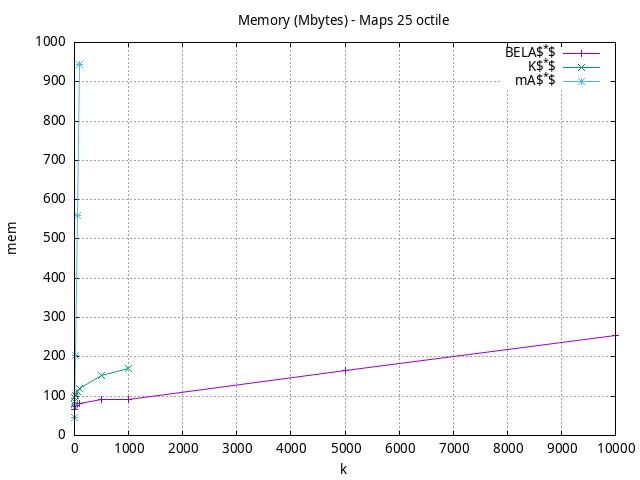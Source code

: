 #!/usr/bin/gnuplot
# -*- coding: utf-8 -*-
#
# results/maps/octile/25/random512-25.heuristic.octile.mem.gnuplot
#
# Started on 04/02/2024 21:35:10
# Author: Carlos Linares López
set grid
set xlabel "k"
set ylabel "mem"

set title "Memory (Mbytes) - Maps 25 octile"

set terminal png enhanced font "Ariel,10"
set output 'random512-25.heuristic.octile.mem.png'

plot "-" title "BELA$^*$"      with linesp, "-" title "K$^*$"      with linesp, "-" title "mA$^*$"      with linesp

	1 66.14
	5 73.0
	10 77.0
	50 82.14
	100 81.79
	500 92.14
	1000 91.71
	5000 165.58
	10000 254.65
end
	1 85.74
	5 96.71
	10 101.71
	50 111.84
	100 119.97
	500 151.55
	1000 171.09
end
	1 47.06
	5 78.77
	10 204.34
	50 559.76
	100 944.46
end
